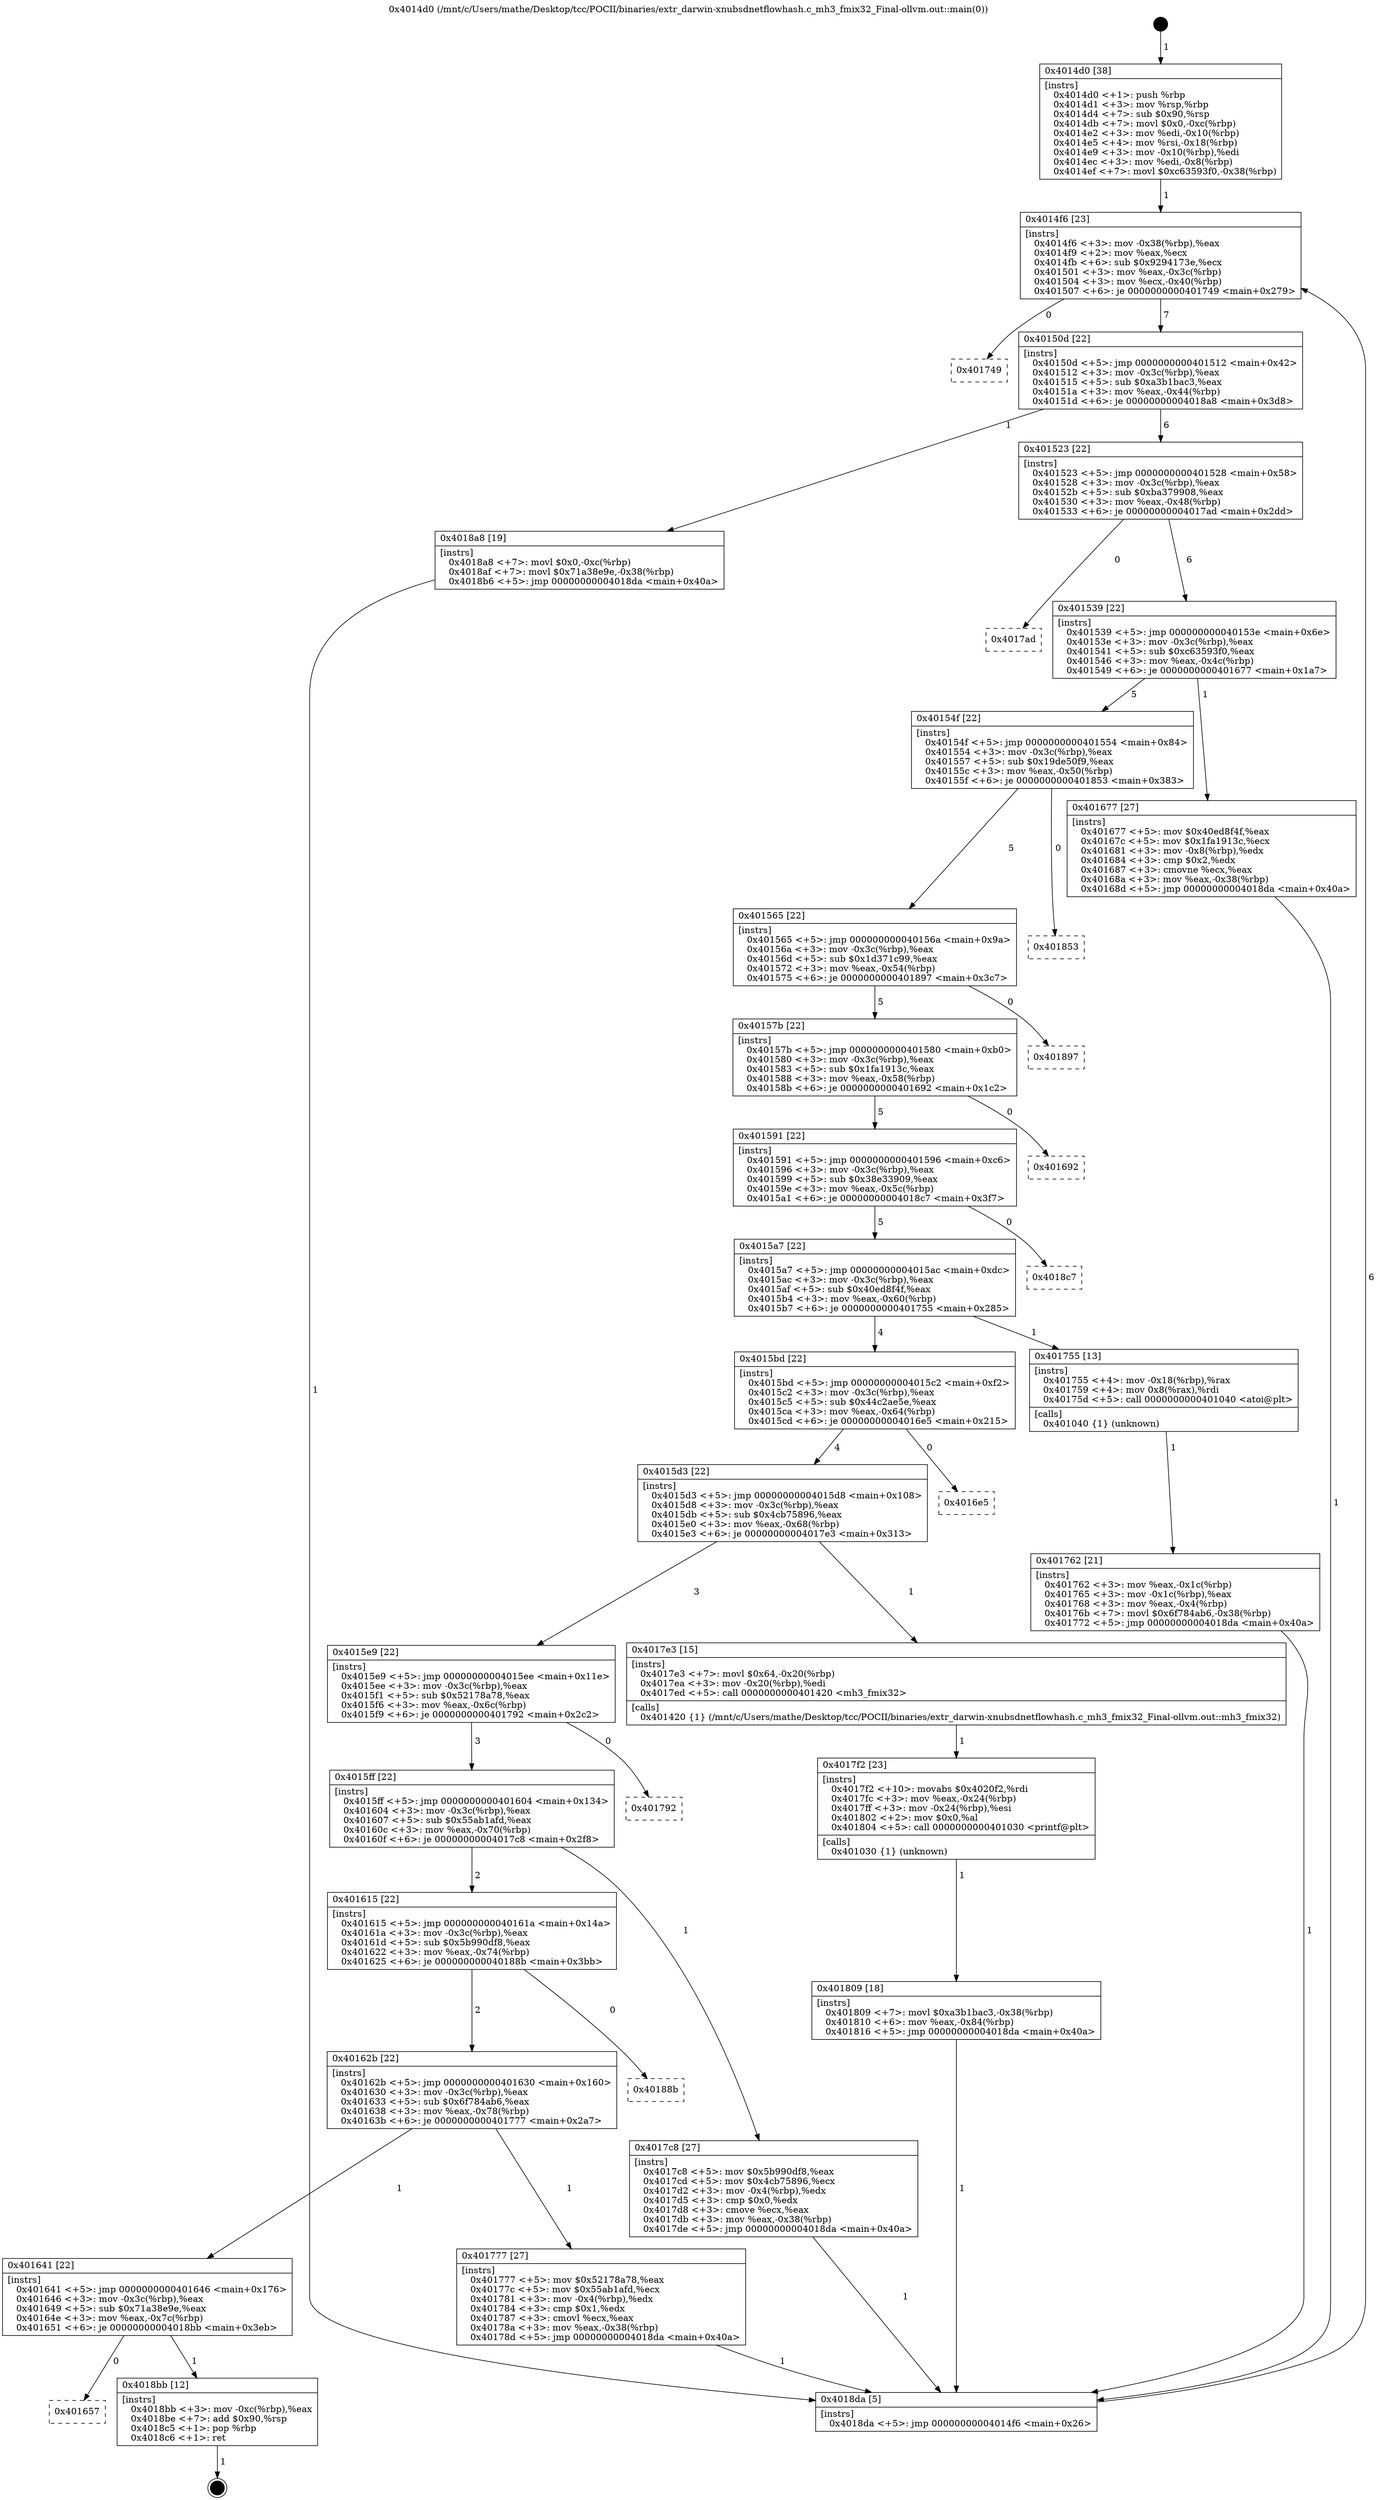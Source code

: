 digraph "0x4014d0" {
  label = "0x4014d0 (/mnt/c/Users/mathe/Desktop/tcc/POCII/binaries/extr_darwin-xnubsdnetflowhash.c_mh3_fmix32_Final-ollvm.out::main(0))"
  labelloc = "t"
  node[shape=record]

  Entry [label="",width=0.3,height=0.3,shape=circle,fillcolor=black,style=filled]
  "0x4014f6" [label="{
     0x4014f6 [23]\l
     | [instrs]\l
     &nbsp;&nbsp;0x4014f6 \<+3\>: mov -0x38(%rbp),%eax\l
     &nbsp;&nbsp;0x4014f9 \<+2\>: mov %eax,%ecx\l
     &nbsp;&nbsp;0x4014fb \<+6\>: sub $0x9294173e,%ecx\l
     &nbsp;&nbsp;0x401501 \<+3\>: mov %eax,-0x3c(%rbp)\l
     &nbsp;&nbsp;0x401504 \<+3\>: mov %ecx,-0x40(%rbp)\l
     &nbsp;&nbsp;0x401507 \<+6\>: je 0000000000401749 \<main+0x279\>\l
  }"]
  "0x401749" [label="{
     0x401749\l
  }", style=dashed]
  "0x40150d" [label="{
     0x40150d [22]\l
     | [instrs]\l
     &nbsp;&nbsp;0x40150d \<+5\>: jmp 0000000000401512 \<main+0x42\>\l
     &nbsp;&nbsp;0x401512 \<+3\>: mov -0x3c(%rbp),%eax\l
     &nbsp;&nbsp;0x401515 \<+5\>: sub $0xa3b1bac3,%eax\l
     &nbsp;&nbsp;0x40151a \<+3\>: mov %eax,-0x44(%rbp)\l
     &nbsp;&nbsp;0x40151d \<+6\>: je 00000000004018a8 \<main+0x3d8\>\l
  }"]
  Exit [label="",width=0.3,height=0.3,shape=circle,fillcolor=black,style=filled,peripheries=2]
  "0x4018a8" [label="{
     0x4018a8 [19]\l
     | [instrs]\l
     &nbsp;&nbsp;0x4018a8 \<+7\>: movl $0x0,-0xc(%rbp)\l
     &nbsp;&nbsp;0x4018af \<+7\>: movl $0x71a38e9e,-0x38(%rbp)\l
     &nbsp;&nbsp;0x4018b6 \<+5\>: jmp 00000000004018da \<main+0x40a\>\l
  }"]
  "0x401523" [label="{
     0x401523 [22]\l
     | [instrs]\l
     &nbsp;&nbsp;0x401523 \<+5\>: jmp 0000000000401528 \<main+0x58\>\l
     &nbsp;&nbsp;0x401528 \<+3\>: mov -0x3c(%rbp),%eax\l
     &nbsp;&nbsp;0x40152b \<+5\>: sub $0xba379908,%eax\l
     &nbsp;&nbsp;0x401530 \<+3\>: mov %eax,-0x48(%rbp)\l
     &nbsp;&nbsp;0x401533 \<+6\>: je 00000000004017ad \<main+0x2dd\>\l
  }"]
  "0x401657" [label="{
     0x401657\l
  }", style=dashed]
  "0x4017ad" [label="{
     0x4017ad\l
  }", style=dashed]
  "0x401539" [label="{
     0x401539 [22]\l
     | [instrs]\l
     &nbsp;&nbsp;0x401539 \<+5\>: jmp 000000000040153e \<main+0x6e\>\l
     &nbsp;&nbsp;0x40153e \<+3\>: mov -0x3c(%rbp),%eax\l
     &nbsp;&nbsp;0x401541 \<+5\>: sub $0xc63593f0,%eax\l
     &nbsp;&nbsp;0x401546 \<+3\>: mov %eax,-0x4c(%rbp)\l
     &nbsp;&nbsp;0x401549 \<+6\>: je 0000000000401677 \<main+0x1a7\>\l
  }"]
  "0x4018bb" [label="{
     0x4018bb [12]\l
     | [instrs]\l
     &nbsp;&nbsp;0x4018bb \<+3\>: mov -0xc(%rbp),%eax\l
     &nbsp;&nbsp;0x4018be \<+7\>: add $0x90,%rsp\l
     &nbsp;&nbsp;0x4018c5 \<+1\>: pop %rbp\l
     &nbsp;&nbsp;0x4018c6 \<+1\>: ret\l
  }"]
  "0x401677" [label="{
     0x401677 [27]\l
     | [instrs]\l
     &nbsp;&nbsp;0x401677 \<+5\>: mov $0x40ed8f4f,%eax\l
     &nbsp;&nbsp;0x40167c \<+5\>: mov $0x1fa1913c,%ecx\l
     &nbsp;&nbsp;0x401681 \<+3\>: mov -0x8(%rbp),%edx\l
     &nbsp;&nbsp;0x401684 \<+3\>: cmp $0x2,%edx\l
     &nbsp;&nbsp;0x401687 \<+3\>: cmovne %ecx,%eax\l
     &nbsp;&nbsp;0x40168a \<+3\>: mov %eax,-0x38(%rbp)\l
     &nbsp;&nbsp;0x40168d \<+5\>: jmp 00000000004018da \<main+0x40a\>\l
  }"]
  "0x40154f" [label="{
     0x40154f [22]\l
     | [instrs]\l
     &nbsp;&nbsp;0x40154f \<+5\>: jmp 0000000000401554 \<main+0x84\>\l
     &nbsp;&nbsp;0x401554 \<+3\>: mov -0x3c(%rbp),%eax\l
     &nbsp;&nbsp;0x401557 \<+5\>: sub $0x19de50f9,%eax\l
     &nbsp;&nbsp;0x40155c \<+3\>: mov %eax,-0x50(%rbp)\l
     &nbsp;&nbsp;0x40155f \<+6\>: je 0000000000401853 \<main+0x383\>\l
  }"]
  "0x4018da" [label="{
     0x4018da [5]\l
     | [instrs]\l
     &nbsp;&nbsp;0x4018da \<+5\>: jmp 00000000004014f6 \<main+0x26\>\l
  }"]
  "0x4014d0" [label="{
     0x4014d0 [38]\l
     | [instrs]\l
     &nbsp;&nbsp;0x4014d0 \<+1\>: push %rbp\l
     &nbsp;&nbsp;0x4014d1 \<+3\>: mov %rsp,%rbp\l
     &nbsp;&nbsp;0x4014d4 \<+7\>: sub $0x90,%rsp\l
     &nbsp;&nbsp;0x4014db \<+7\>: movl $0x0,-0xc(%rbp)\l
     &nbsp;&nbsp;0x4014e2 \<+3\>: mov %edi,-0x10(%rbp)\l
     &nbsp;&nbsp;0x4014e5 \<+4\>: mov %rsi,-0x18(%rbp)\l
     &nbsp;&nbsp;0x4014e9 \<+3\>: mov -0x10(%rbp),%edi\l
     &nbsp;&nbsp;0x4014ec \<+3\>: mov %edi,-0x8(%rbp)\l
     &nbsp;&nbsp;0x4014ef \<+7\>: movl $0xc63593f0,-0x38(%rbp)\l
  }"]
  "0x401809" [label="{
     0x401809 [18]\l
     | [instrs]\l
     &nbsp;&nbsp;0x401809 \<+7\>: movl $0xa3b1bac3,-0x38(%rbp)\l
     &nbsp;&nbsp;0x401810 \<+6\>: mov %eax,-0x84(%rbp)\l
     &nbsp;&nbsp;0x401816 \<+5\>: jmp 00000000004018da \<main+0x40a\>\l
  }"]
  "0x401853" [label="{
     0x401853\l
  }", style=dashed]
  "0x401565" [label="{
     0x401565 [22]\l
     | [instrs]\l
     &nbsp;&nbsp;0x401565 \<+5\>: jmp 000000000040156a \<main+0x9a\>\l
     &nbsp;&nbsp;0x40156a \<+3\>: mov -0x3c(%rbp),%eax\l
     &nbsp;&nbsp;0x40156d \<+5\>: sub $0x1d371c99,%eax\l
     &nbsp;&nbsp;0x401572 \<+3\>: mov %eax,-0x54(%rbp)\l
     &nbsp;&nbsp;0x401575 \<+6\>: je 0000000000401897 \<main+0x3c7\>\l
  }"]
  "0x4017f2" [label="{
     0x4017f2 [23]\l
     | [instrs]\l
     &nbsp;&nbsp;0x4017f2 \<+10\>: movabs $0x4020f2,%rdi\l
     &nbsp;&nbsp;0x4017fc \<+3\>: mov %eax,-0x24(%rbp)\l
     &nbsp;&nbsp;0x4017ff \<+3\>: mov -0x24(%rbp),%esi\l
     &nbsp;&nbsp;0x401802 \<+2\>: mov $0x0,%al\l
     &nbsp;&nbsp;0x401804 \<+5\>: call 0000000000401030 \<printf@plt\>\l
     | [calls]\l
     &nbsp;&nbsp;0x401030 \{1\} (unknown)\l
  }"]
  "0x401897" [label="{
     0x401897\l
  }", style=dashed]
  "0x40157b" [label="{
     0x40157b [22]\l
     | [instrs]\l
     &nbsp;&nbsp;0x40157b \<+5\>: jmp 0000000000401580 \<main+0xb0\>\l
     &nbsp;&nbsp;0x401580 \<+3\>: mov -0x3c(%rbp),%eax\l
     &nbsp;&nbsp;0x401583 \<+5\>: sub $0x1fa1913c,%eax\l
     &nbsp;&nbsp;0x401588 \<+3\>: mov %eax,-0x58(%rbp)\l
     &nbsp;&nbsp;0x40158b \<+6\>: je 0000000000401692 \<main+0x1c2\>\l
  }"]
  "0x401641" [label="{
     0x401641 [22]\l
     | [instrs]\l
     &nbsp;&nbsp;0x401641 \<+5\>: jmp 0000000000401646 \<main+0x176\>\l
     &nbsp;&nbsp;0x401646 \<+3\>: mov -0x3c(%rbp),%eax\l
     &nbsp;&nbsp;0x401649 \<+5\>: sub $0x71a38e9e,%eax\l
     &nbsp;&nbsp;0x40164e \<+3\>: mov %eax,-0x7c(%rbp)\l
     &nbsp;&nbsp;0x401651 \<+6\>: je 00000000004018bb \<main+0x3eb\>\l
  }"]
  "0x401692" [label="{
     0x401692\l
  }", style=dashed]
  "0x401591" [label="{
     0x401591 [22]\l
     | [instrs]\l
     &nbsp;&nbsp;0x401591 \<+5\>: jmp 0000000000401596 \<main+0xc6\>\l
     &nbsp;&nbsp;0x401596 \<+3\>: mov -0x3c(%rbp),%eax\l
     &nbsp;&nbsp;0x401599 \<+5\>: sub $0x38e33909,%eax\l
     &nbsp;&nbsp;0x40159e \<+3\>: mov %eax,-0x5c(%rbp)\l
     &nbsp;&nbsp;0x4015a1 \<+6\>: je 00000000004018c7 \<main+0x3f7\>\l
  }"]
  "0x401777" [label="{
     0x401777 [27]\l
     | [instrs]\l
     &nbsp;&nbsp;0x401777 \<+5\>: mov $0x52178a78,%eax\l
     &nbsp;&nbsp;0x40177c \<+5\>: mov $0x55ab1afd,%ecx\l
     &nbsp;&nbsp;0x401781 \<+3\>: mov -0x4(%rbp),%edx\l
     &nbsp;&nbsp;0x401784 \<+3\>: cmp $0x1,%edx\l
     &nbsp;&nbsp;0x401787 \<+3\>: cmovl %ecx,%eax\l
     &nbsp;&nbsp;0x40178a \<+3\>: mov %eax,-0x38(%rbp)\l
     &nbsp;&nbsp;0x40178d \<+5\>: jmp 00000000004018da \<main+0x40a\>\l
  }"]
  "0x4018c7" [label="{
     0x4018c7\l
  }", style=dashed]
  "0x4015a7" [label="{
     0x4015a7 [22]\l
     | [instrs]\l
     &nbsp;&nbsp;0x4015a7 \<+5\>: jmp 00000000004015ac \<main+0xdc\>\l
     &nbsp;&nbsp;0x4015ac \<+3\>: mov -0x3c(%rbp),%eax\l
     &nbsp;&nbsp;0x4015af \<+5\>: sub $0x40ed8f4f,%eax\l
     &nbsp;&nbsp;0x4015b4 \<+3\>: mov %eax,-0x60(%rbp)\l
     &nbsp;&nbsp;0x4015b7 \<+6\>: je 0000000000401755 \<main+0x285\>\l
  }"]
  "0x40162b" [label="{
     0x40162b [22]\l
     | [instrs]\l
     &nbsp;&nbsp;0x40162b \<+5\>: jmp 0000000000401630 \<main+0x160\>\l
     &nbsp;&nbsp;0x401630 \<+3\>: mov -0x3c(%rbp),%eax\l
     &nbsp;&nbsp;0x401633 \<+5\>: sub $0x6f784ab6,%eax\l
     &nbsp;&nbsp;0x401638 \<+3\>: mov %eax,-0x78(%rbp)\l
     &nbsp;&nbsp;0x40163b \<+6\>: je 0000000000401777 \<main+0x2a7\>\l
  }"]
  "0x401755" [label="{
     0x401755 [13]\l
     | [instrs]\l
     &nbsp;&nbsp;0x401755 \<+4\>: mov -0x18(%rbp),%rax\l
     &nbsp;&nbsp;0x401759 \<+4\>: mov 0x8(%rax),%rdi\l
     &nbsp;&nbsp;0x40175d \<+5\>: call 0000000000401040 \<atoi@plt\>\l
     | [calls]\l
     &nbsp;&nbsp;0x401040 \{1\} (unknown)\l
  }"]
  "0x4015bd" [label="{
     0x4015bd [22]\l
     | [instrs]\l
     &nbsp;&nbsp;0x4015bd \<+5\>: jmp 00000000004015c2 \<main+0xf2\>\l
     &nbsp;&nbsp;0x4015c2 \<+3\>: mov -0x3c(%rbp),%eax\l
     &nbsp;&nbsp;0x4015c5 \<+5\>: sub $0x44c2ae5e,%eax\l
     &nbsp;&nbsp;0x4015ca \<+3\>: mov %eax,-0x64(%rbp)\l
     &nbsp;&nbsp;0x4015cd \<+6\>: je 00000000004016e5 \<main+0x215\>\l
  }"]
  "0x401762" [label="{
     0x401762 [21]\l
     | [instrs]\l
     &nbsp;&nbsp;0x401762 \<+3\>: mov %eax,-0x1c(%rbp)\l
     &nbsp;&nbsp;0x401765 \<+3\>: mov -0x1c(%rbp),%eax\l
     &nbsp;&nbsp;0x401768 \<+3\>: mov %eax,-0x4(%rbp)\l
     &nbsp;&nbsp;0x40176b \<+7\>: movl $0x6f784ab6,-0x38(%rbp)\l
     &nbsp;&nbsp;0x401772 \<+5\>: jmp 00000000004018da \<main+0x40a\>\l
  }"]
  "0x40188b" [label="{
     0x40188b\l
  }", style=dashed]
  "0x4016e5" [label="{
     0x4016e5\l
  }", style=dashed]
  "0x4015d3" [label="{
     0x4015d3 [22]\l
     | [instrs]\l
     &nbsp;&nbsp;0x4015d3 \<+5\>: jmp 00000000004015d8 \<main+0x108\>\l
     &nbsp;&nbsp;0x4015d8 \<+3\>: mov -0x3c(%rbp),%eax\l
     &nbsp;&nbsp;0x4015db \<+5\>: sub $0x4cb75896,%eax\l
     &nbsp;&nbsp;0x4015e0 \<+3\>: mov %eax,-0x68(%rbp)\l
     &nbsp;&nbsp;0x4015e3 \<+6\>: je 00000000004017e3 \<main+0x313\>\l
  }"]
  "0x401615" [label="{
     0x401615 [22]\l
     | [instrs]\l
     &nbsp;&nbsp;0x401615 \<+5\>: jmp 000000000040161a \<main+0x14a\>\l
     &nbsp;&nbsp;0x40161a \<+3\>: mov -0x3c(%rbp),%eax\l
     &nbsp;&nbsp;0x40161d \<+5\>: sub $0x5b990df8,%eax\l
     &nbsp;&nbsp;0x401622 \<+3\>: mov %eax,-0x74(%rbp)\l
     &nbsp;&nbsp;0x401625 \<+6\>: je 000000000040188b \<main+0x3bb\>\l
  }"]
  "0x4017e3" [label="{
     0x4017e3 [15]\l
     | [instrs]\l
     &nbsp;&nbsp;0x4017e3 \<+7\>: movl $0x64,-0x20(%rbp)\l
     &nbsp;&nbsp;0x4017ea \<+3\>: mov -0x20(%rbp),%edi\l
     &nbsp;&nbsp;0x4017ed \<+5\>: call 0000000000401420 \<mh3_fmix32\>\l
     | [calls]\l
     &nbsp;&nbsp;0x401420 \{1\} (/mnt/c/Users/mathe/Desktop/tcc/POCII/binaries/extr_darwin-xnubsdnetflowhash.c_mh3_fmix32_Final-ollvm.out::mh3_fmix32)\l
  }"]
  "0x4015e9" [label="{
     0x4015e9 [22]\l
     | [instrs]\l
     &nbsp;&nbsp;0x4015e9 \<+5\>: jmp 00000000004015ee \<main+0x11e\>\l
     &nbsp;&nbsp;0x4015ee \<+3\>: mov -0x3c(%rbp),%eax\l
     &nbsp;&nbsp;0x4015f1 \<+5\>: sub $0x52178a78,%eax\l
     &nbsp;&nbsp;0x4015f6 \<+3\>: mov %eax,-0x6c(%rbp)\l
     &nbsp;&nbsp;0x4015f9 \<+6\>: je 0000000000401792 \<main+0x2c2\>\l
  }"]
  "0x4017c8" [label="{
     0x4017c8 [27]\l
     | [instrs]\l
     &nbsp;&nbsp;0x4017c8 \<+5\>: mov $0x5b990df8,%eax\l
     &nbsp;&nbsp;0x4017cd \<+5\>: mov $0x4cb75896,%ecx\l
     &nbsp;&nbsp;0x4017d2 \<+3\>: mov -0x4(%rbp),%edx\l
     &nbsp;&nbsp;0x4017d5 \<+3\>: cmp $0x0,%edx\l
     &nbsp;&nbsp;0x4017d8 \<+3\>: cmove %ecx,%eax\l
     &nbsp;&nbsp;0x4017db \<+3\>: mov %eax,-0x38(%rbp)\l
     &nbsp;&nbsp;0x4017de \<+5\>: jmp 00000000004018da \<main+0x40a\>\l
  }"]
  "0x401792" [label="{
     0x401792\l
  }", style=dashed]
  "0x4015ff" [label="{
     0x4015ff [22]\l
     | [instrs]\l
     &nbsp;&nbsp;0x4015ff \<+5\>: jmp 0000000000401604 \<main+0x134\>\l
     &nbsp;&nbsp;0x401604 \<+3\>: mov -0x3c(%rbp),%eax\l
     &nbsp;&nbsp;0x401607 \<+5\>: sub $0x55ab1afd,%eax\l
     &nbsp;&nbsp;0x40160c \<+3\>: mov %eax,-0x70(%rbp)\l
     &nbsp;&nbsp;0x40160f \<+6\>: je 00000000004017c8 \<main+0x2f8\>\l
  }"]
  Entry -> "0x4014d0" [label=" 1"]
  "0x4014f6" -> "0x401749" [label=" 0"]
  "0x4014f6" -> "0x40150d" [label=" 7"]
  "0x4018bb" -> Exit [label=" 1"]
  "0x40150d" -> "0x4018a8" [label=" 1"]
  "0x40150d" -> "0x401523" [label=" 6"]
  "0x401641" -> "0x401657" [label=" 0"]
  "0x401523" -> "0x4017ad" [label=" 0"]
  "0x401523" -> "0x401539" [label=" 6"]
  "0x401641" -> "0x4018bb" [label=" 1"]
  "0x401539" -> "0x401677" [label=" 1"]
  "0x401539" -> "0x40154f" [label=" 5"]
  "0x401677" -> "0x4018da" [label=" 1"]
  "0x4014d0" -> "0x4014f6" [label=" 1"]
  "0x4018da" -> "0x4014f6" [label=" 6"]
  "0x4018a8" -> "0x4018da" [label=" 1"]
  "0x40154f" -> "0x401853" [label=" 0"]
  "0x40154f" -> "0x401565" [label=" 5"]
  "0x401809" -> "0x4018da" [label=" 1"]
  "0x401565" -> "0x401897" [label=" 0"]
  "0x401565" -> "0x40157b" [label=" 5"]
  "0x4017f2" -> "0x401809" [label=" 1"]
  "0x40157b" -> "0x401692" [label=" 0"]
  "0x40157b" -> "0x401591" [label=" 5"]
  "0x4017e3" -> "0x4017f2" [label=" 1"]
  "0x401591" -> "0x4018c7" [label=" 0"]
  "0x401591" -> "0x4015a7" [label=" 5"]
  "0x4017c8" -> "0x4018da" [label=" 1"]
  "0x4015a7" -> "0x401755" [label=" 1"]
  "0x4015a7" -> "0x4015bd" [label=" 4"]
  "0x401755" -> "0x401762" [label=" 1"]
  "0x401762" -> "0x4018da" [label=" 1"]
  "0x40162b" -> "0x401641" [label=" 1"]
  "0x4015bd" -> "0x4016e5" [label=" 0"]
  "0x4015bd" -> "0x4015d3" [label=" 4"]
  "0x40162b" -> "0x401777" [label=" 1"]
  "0x4015d3" -> "0x4017e3" [label=" 1"]
  "0x4015d3" -> "0x4015e9" [label=" 3"]
  "0x401615" -> "0x40162b" [label=" 2"]
  "0x4015e9" -> "0x401792" [label=" 0"]
  "0x4015e9" -> "0x4015ff" [label=" 3"]
  "0x401615" -> "0x40188b" [label=" 0"]
  "0x4015ff" -> "0x4017c8" [label=" 1"]
  "0x4015ff" -> "0x401615" [label=" 2"]
  "0x401777" -> "0x4018da" [label=" 1"]
}
